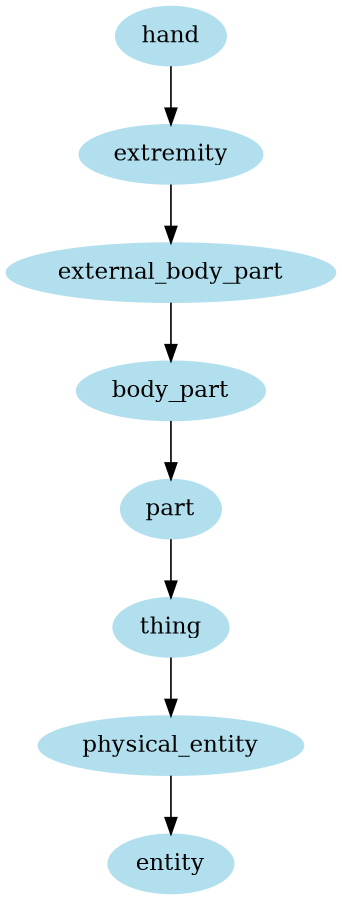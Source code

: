 digraph unix {
	node [color=lightblue2 style=filled]
	size="6,6"
	hand -> extremity
	extremity -> external_body_part
	external_body_part -> body_part
	body_part -> part
	part -> thing
	thing -> physical_entity
	physical_entity -> entity
}
